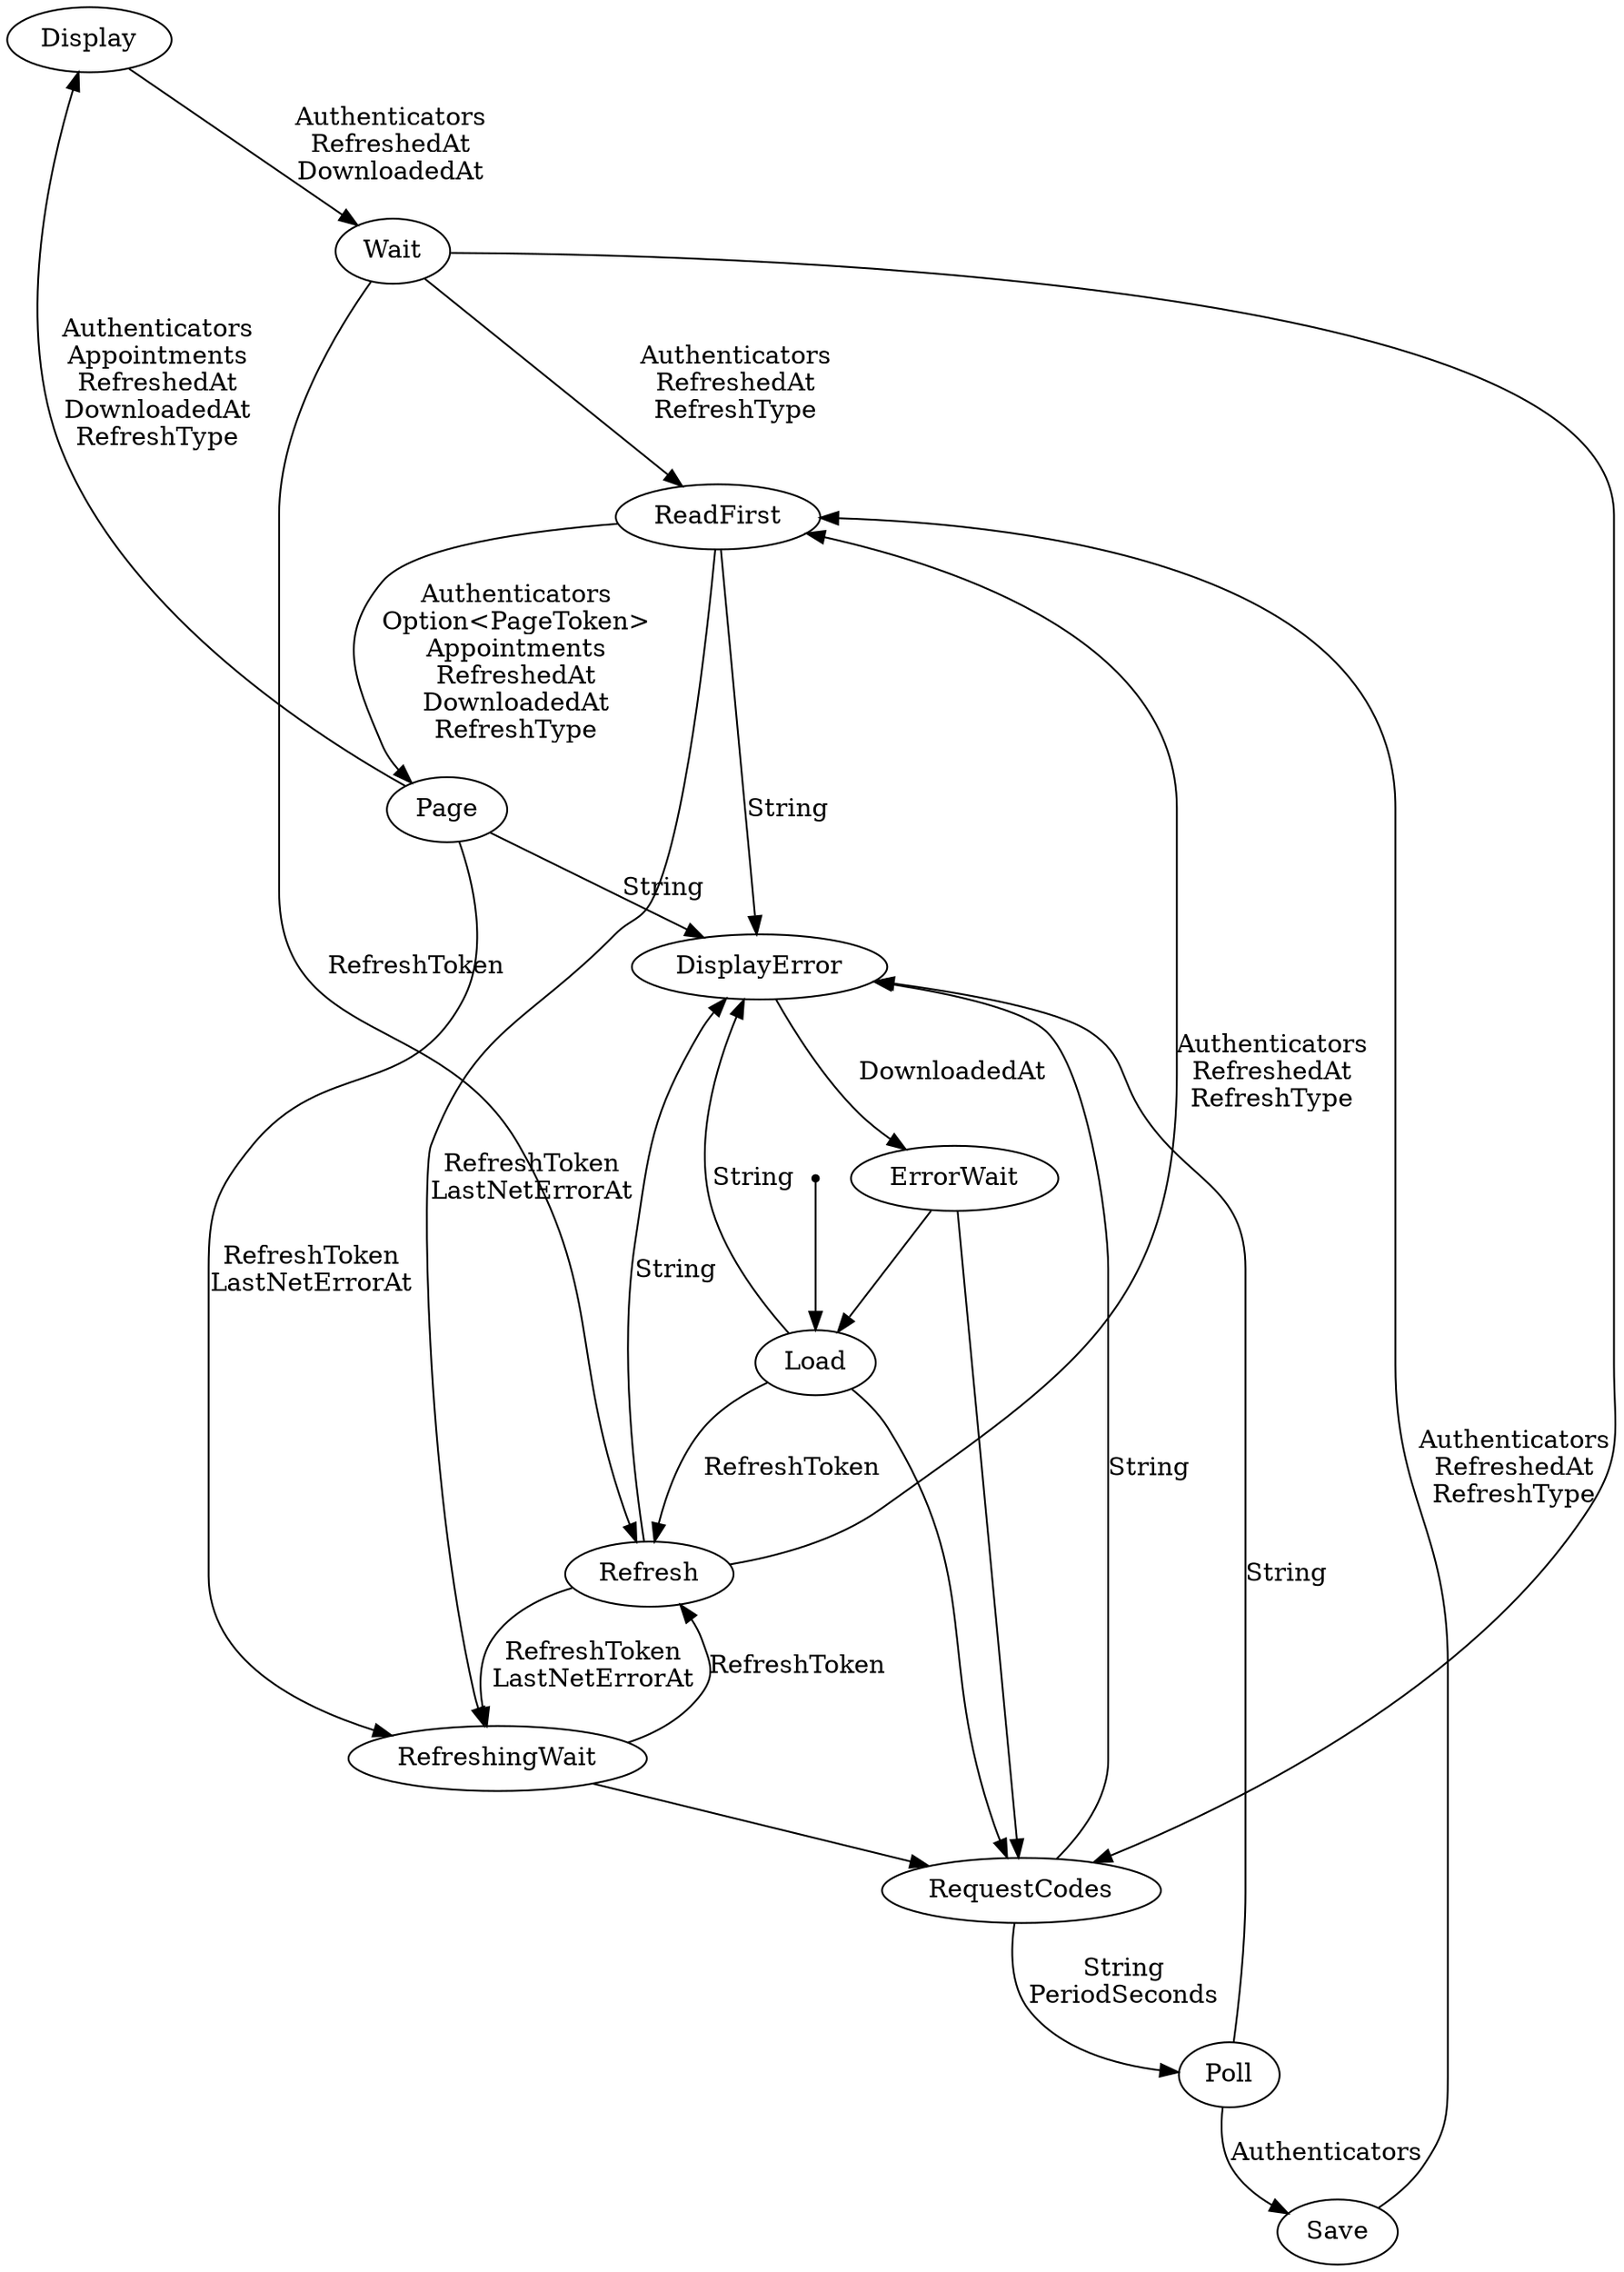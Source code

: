 digraph cal_stm {
    Display[label="Display"][shape="ellipse"];
    DisplayError[label="DisplayError"][shape="ellipse"];
    ErrorWait[label="ErrorWait"][shape="ellipse"];
    Load[label="Load"][shape="ellipse"];
    Page[label="Page"][shape="ellipse"];
    Poll[label="Poll"][shape="ellipse"];
    ReadFirst[label="ReadFirst"][shape="ellipse"];
    Refresh[label="Refresh"][shape="ellipse"];
    RefreshingWait[label="RefreshingWait"][shape="ellipse"];
    RequestCodes[label="RequestCodes"][shape="ellipse"];
    Save[label="Save"][shape="ellipse"];
    Wait[label="Wait"][shape="ellipse"];
    _start[label="_start"][shape="point"];
    _start -> Load[label=""];
    ErrorWait -> Load[label=""];
    DisplayError -> ErrorWait[label="DownloadedAt\n"];
    ErrorWait -> RequestCodes[label=""];
    Load -> RequestCodes[label=""];
    RefreshingWait -> RequestCodes[label=""];
    Wait -> RequestCodes[label=""];
    Load -> Refresh[label="RefreshToken\n"];
    RefreshingWait -> Refresh[label="RefreshToken\n"];
    Wait -> Refresh[label="RefreshToken\n"];
    Refresh -> ReadFirst[label="Authenticators\nRefreshedAt\nRefreshType\n"];
    Save -> ReadFirst[label="Authenticators\nRefreshedAt\nRefreshType\n"];
    Wait -> ReadFirst[label="Authenticators\nRefreshedAt\nRefreshType\n"];
    RequestCodes -> Poll[label="String\nPeriodSeconds\n"];
    Load -> DisplayError[label="String\n"];
    Page -> DisplayError[label="String\n"];
    Poll -> DisplayError[label="String\n"];
    ReadFirst -> DisplayError[label="String\n"];
    Refresh -> DisplayError[label="String\n"];
    RequestCodes -> DisplayError[label="String\n"];
    Poll -> Save[label="Authenticators\n"];
    ReadFirst -> Page[label="Authenticators\nOption<PageToken>\nAppointments\nRefreshedAt\nDownloadedAt\nRefreshType\n"];
    Page -> Display[label="Authenticators\nAppointments\nRefreshedAt\nDownloadedAt\nRefreshType\n"];
    Display -> Wait[label="Authenticators\nRefreshedAt\nDownloadedAt\n"];
    Refresh -> RefreshingWait[label="RefreshToken\nLastNetErrorAt\n"];
    ReadFirst -> RefreshingWait[label="RefreshToken\nLastNetErrorAt\n"];
    Page -> RefreshingWait[label="RefreshToken\nLastNetErrorAt\n"];
}
